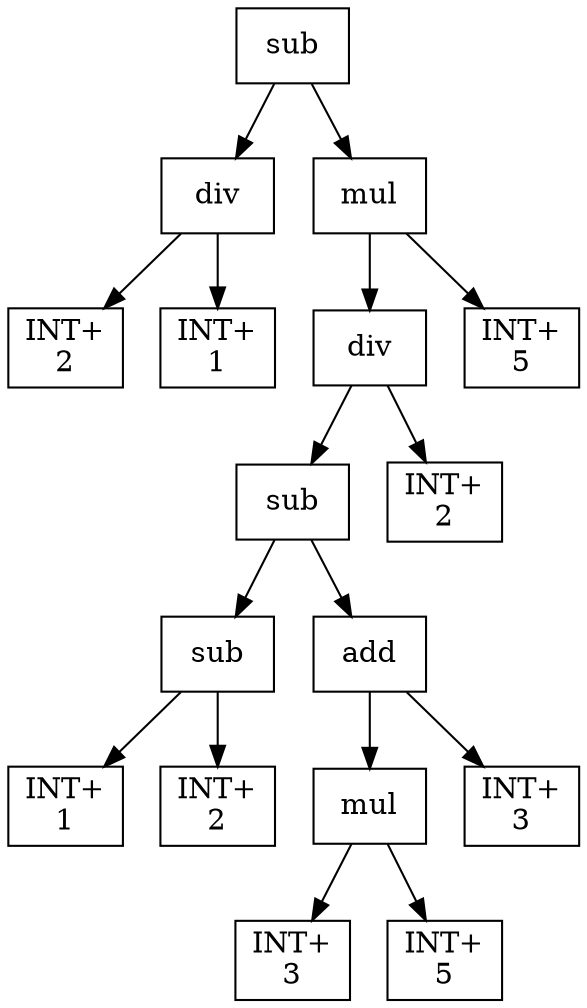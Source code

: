 digraph expr {
  node [shape=box];
  n1 [label="sub"];
  n2 [label="div"];
  n3 [label="INT+\n2"];
  n4 [label="INT+\n1"];
  n2 -> n3;
  n2 -> n4;
  n5 [label="mul"];
  n6 [label="div"];
  n7 [label="sub"];
  n8 [label="sub"];
  n9 [label="INT+\n1"];
  n10 [label="INT+\n2"];
  n8 -> n9;
  n8 -> n10;
  n11 [label="add"];
  n12 [label="mul"];
  n13 [label="INT+\n3"];
  n14 [label="INT+\n5"];
  n12 -> n13;
  n12 -> n14;
  n15 [label="INT+\n3"];
  n11 -> n12;
  n11 -> n15;
  n7 -> n8;
  n7 -> n11;
  n16 [label="INT+\n2"];
  n6 -> n7;
  n6 -> n16;
  n17 [label="INT+\n5"];
  n5 -> n6;
  n5 -> n17;
  n1 -> n2;
  n1 -> n5;
}
